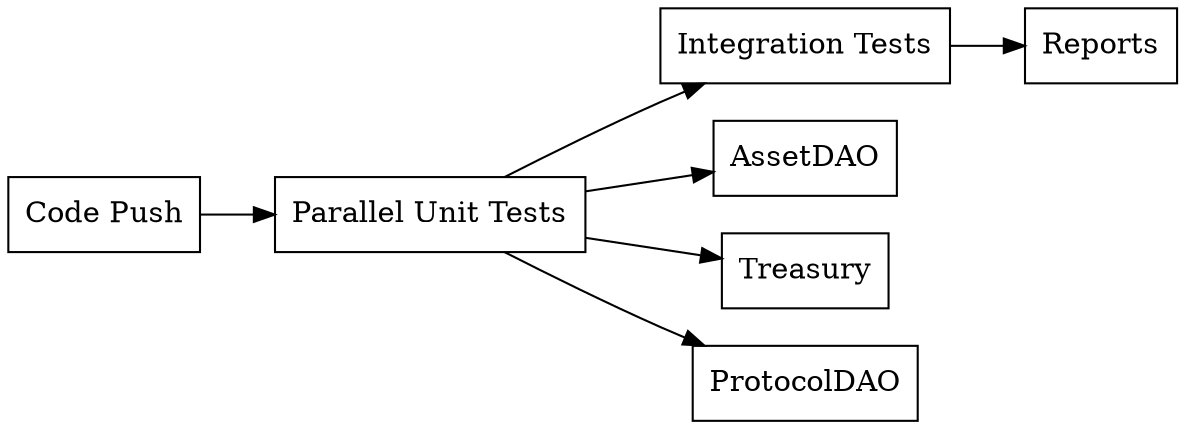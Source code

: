 digraph G {
    rankdir=LR;
    node [shape=box];
    
    "Code Push" -> "Parallel Unit Tests";
    "Parallel Unit Tests" -> "Integration Tests";
    "Integration Tests" -> "Reports";
    
    "Parallel Unit Tests" -> "AssetDAO";
    "Parallel Unit Tests" -> "Treasury"; 
    "Parallel Unit Tests" -> "ProtocolDAO";
}
